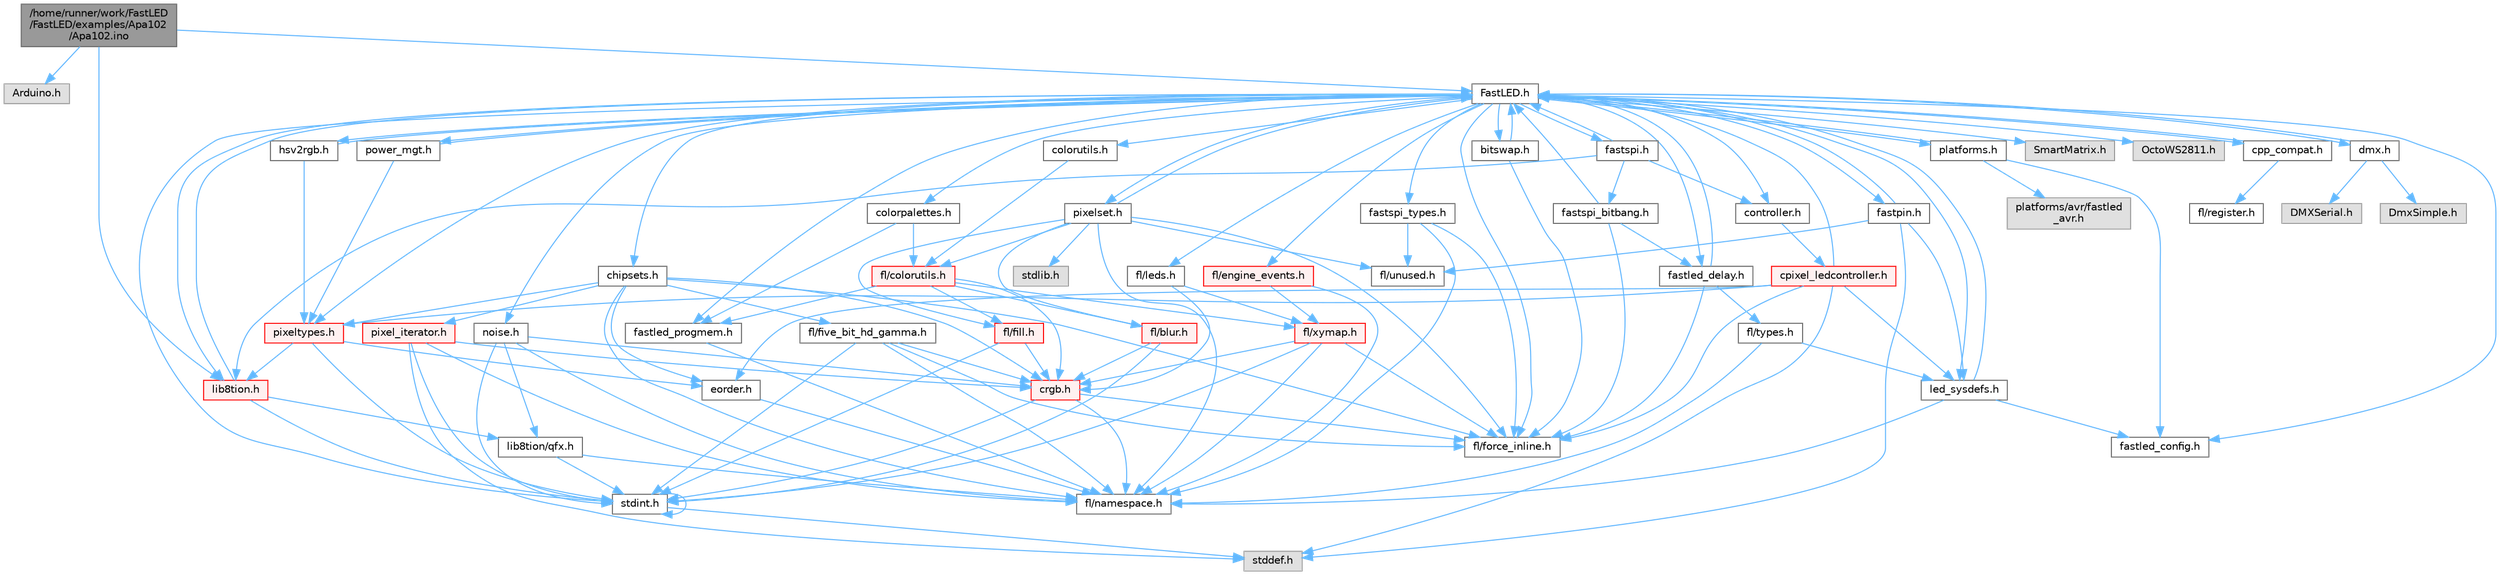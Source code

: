 digraph "/home/runner/work/FastLED/FastLED/examples/Apa102/Apa102.ino"
{
 // INTERACTIVE_SVG=YES
 // LATEX_PDF_SIZE
  bgcolor="transparent";
  edge [fontname=Helvetica,fontsize=10,labelfontname=Helvetica,labelfontsize=10];
  node [fontname=Helvetica,fontsize=10,shape=box,height=0.2,width=0.4];
  Node1 [id="Node000001",label="/home/runner/work/FastLED\l/FastLED/examples/Apa102\l/Apa102.ino",height=0.2,width=0.4,color="gray40", fillcolor="grey60", style="filled", fontcolor="black",tooltip=" "];
  Node1 -> Node2 [id="edge1_Node000001_Node000002",color="steelblue1",style="solid",tooltip=" "];
  Node2 [id="Node000002",label="Arduino.h",height=0.2,width=0.4,color="grey60", fillcolor="#E0E0E0", style="filled",tooltip=" "];
  Node1 -> Node3 [id="edge2_Node000001_Node000003",color="steelblue1",style="solid",tooltip=" "];
  Node3 [id="Node000003",label="FastLED.h",height=0.2,width=0.4,color="grey40", fillcolor="white", style="filled",URL="$db/d97/_fast_l_e_d_8h.html",tooltip="central include file for FastLED, defines the CFastLED class/object"];
  Node3 -> Node4 [id="edge3_Node000003_Node000004",color="steelblue1",style="solid",tooltip=" "];
  Node4 [id="Node000004",label="stdint.h",height=0.2,width=0.4,color="grey40", fillcolor="white", style="filled",URL="$df/dd8/stdint_8h.html",tooltip=" "];
  Node4 -> Node5 [id="edge4_Node000004_Node000005",color="steelblue1",style="solid",tooltip=" "];
  Node5 [id="Node000005",label="stddef.h",height=0.2,width=0.4,color="grey60", fillcolor="#E0E0E0", style="filled",tooltip=" "];
  Node4 -> Node4 [id="edge5_Node000004_Node000004",color="steelblue1",style="solid",tooltip=" "];
  Node3 -> Node6 [id="edge6_Node000003_Node000006",color="steelblue1",style="solid",tooltip=" "];
  Node6 [id="Node000006",label="SmartMatrix.h",height=0.2,width=0.4,color="grey60", fillcolor="#E0E0E0", style="filled",tooltip=" "];
  Node3 -> Node7 [id="edge7_Node000003_Node000007",color="steelblue1",style="solid",tooltip=" "];
  Node7 [id="Node000007",label="OctoWS2811.h",height=0.2,width=0.4,color="grey60", fillcolor="#E0E0E0", style="filled",tooltip=" "];
  Node3 -> Node8 [id="edge8_Node000003_Node000008",color="steelblue1",style="solid",tooltip=" "];
  Node8 [id="Node000008",label="fl/force_inline.h",height=0.2,width=0.4,color="grey40", fillcolor="white", style="filled",URL="$d4/d64/force__inline_8h.html",tooltip=" "];
  Node3 -> Node9 [id="edge9_Node000003_Node000009",color="steelblue1",style="solid",tooltip=" "];
  Node9 [id="Node000009",label="cpp_compat.h",height=0.2,width=0.4,color="grey40", fillcolor="white", style="filled",URL="$d9/d13/cpp__compat_8h.html",tooltip="Compatibility functions based on C++ version."];
  Node9 -> Node3 [id="edge10_Node000009_Node000003",color="steelblue1",style="solid",tooltip=" "];
  Node9 -> Node10 [id="edge11_Node000009_Node000010",color="steelblue1",style="solid",tooltip=" "];
  Node10 [id="Node000010",label="fl/register.h",height=0.2,width=0.4,color="grey40", fillcolor="white", style="filled",URL="$df/d80/register_8h.html",tooltip=" "];
  Node3 -> Node11 [id="edge12_Node000003_Node000011",color="steelblue1",style="solid",tooltip=" "];
  Node11 [id="Node000011",label="fastled_config.h",height=0.2,width=0.4,color="grey40", fillcolor="white", style="filled",URL="$d5/d11/fastled__config_8h.html",tooltip="Contains definitions that can be used to configure FastLED at compile time."];
  Node3 -> Node12 [id="edge13_Node000003_Node000012",color="steelblue1",style="solid",tooltip=" "];
  Node12 [id="Node000012",label="led_sysdefs.h",height=0.2,width=0.4,color="grey40", fillcolor="white", style="filled",URL="$d9/d3e/led__sysdefs_8h.html",tooltip="Determines which platform system definitions to include."];
  Node12 -> Node3 [id="edge14_Node000012_Node000003",color="steelblue1",style="solid",tooltip=" "];
  Node12 -> Node11 [id="edge15_Node000012_Node000011",color="steelblue1",style="solid",tooltip=" "];
  Node12 -> Node13 [id="edge16_Node000012_Node000013",color="steelblue1",style="solid",tooltip=" "];
  Node13 [id="Node000013",label="fl/namespace.h",height=0.2,width=0.4,color="grey40", fillcolor="white", style="filled",URL="$df/d2a/namespace_8h.html",tooltip="Implements the FastLED namespace macros."];
  Node3 -> Node14 [id="edge17_Node000003_Node000014",color="steelblue1",style="solid",tooltip=" "];
  Node14 [id="Node000014",label="fastled_delay.h",height=0.2,width=0.4,color="grey40", fillcolor="white", style="filled",URL="$d0/da8/fastled__delay_8h.html",tooltip="Utility functions and classes for managing delay cycles."];
  Node14 -> Node3 [id="edge18_Node000014_Node000003",color="steelblue1",style="solid",tooltip=" "];
  Node14 -> Node15 [id="edge19_Node000014_Node000015",color="steelblue1",style="solid",tooltip=" "];
  Node15 [id="Node000015",label="fl/types.h",height=0.2,width=0.4,color="grey40", fillcolor="white", style="filled",URL="$d7/da1/fl_2types_8h.html",tooltip=" "];
  Node15 -> Node13 [id="edge20_Node000015_Node000013",color="steelblue1",style="solid",tooltip=" "];
  Node15 -> Node12 [id="edge21_Node000015_Node000012",color="steelblue1",style="solid",tooltip=" "];
  Node14 -> Node8 [id="edge22_Node000014_Node000008",color="steelblue1",style="solid",tooltip=" "];
  Node3 -> Node16 [id="edge23_Node000003_Node000016",color="steelblue1",style="solid",tooltip=" "];
  Node16 [id="Node000016",label="bitswap.h",height=0.2,width=0.4,color="grey40", fillcolor="white", style="filled",URL="$de/ded/bitswap_8h.html",tooltip="Functions for doing a rotation of bits/bytes used by parallel output."];
  Node16 -> Node3 [id="edge24_Node000016_Node000003",color="steelblue1",style="solid",tooltip=" "];
  Node16 -> Node8 [id="edge25_Node000016_Node000008",color="steelblue1",style="solid",tooltip=" "];
  Node3 -> Node17 [id="edge26_Node000003_Node000017",color="steelblue1",style="solid",tooltip=" "];
  Node17 [id="Node000017",label="controller.h",height=0.2,width=0.4,color="grey40", fillcolor="white", style="filled",URL="$d2/dd9/controller_8h.html",tooltip="deprecated: base definitions used by led controllers for writing out led data"];
  Node17 -> Node18 [id="edge27_Node000017_Node000018",color="steelblue1",style="solid",tooltip=" "];
  Node18 [id="Node000018",label="cpixel_ledcontroller.h",height=0.2,width=0.4,color="red", fillcolor="#FFF0F0", style="filled",URL="$d9/d57/cpixel__ledcontroller_8h.html",tooltip="defines the templated version of the CLEDController class"];
  Node18 -> Node5 [id="edge28_Node000018_Node000005",color="steelblue1",style="solid",tooltip=" "];
  Node18 -> Node3 [id="edge29_Node000018_Node000003",color="steelblue1",style="solid",tooltip=" "];
  Node18 -> Node12 [id="edge30_Node000018_Node000012",color="steelblue1",style="solid",tooltip=" "];
  Node18 -> Node19 [id="edge31_Node000018_Node000019",color="steelblue1",style="solid",tooltip=" "];
  Node19 [id="Node000019",label="pixeltypes.h",height=0.2,width=0.4,color="red", fillcolor="#FFF0F0", style="filled",URL="$d2/dba/pixeltypes_8h.html",tooltip="Includes defintions for RGB and HSV pixels."];
  Node19 -> Node4 [id="edge32_Node000019_Node000004",color="steelblue1",style="solid",tooltip=" "];
  Node19 -> Node20 [id="edge33_Node000019_Node000020",color="steelblue1",style="solid",tooltip=" "];
  Node20 [id="Node000020",label="lib8tion.h",height=0.2,width=0.4,color="red", fillcolor="#FFF0F0", style="filled",URL="$df/da5/lib8tion_8h.html",tooltip="Fast, efficient 8-bit math functions specifically designed for high-performance LED programming."];
  Node20 -> Node3 [id="edge34_Node000020_Node000003",color="steelblue1",style="solid",tooltip=" "];
  Node20 -> Node4 [id="edge35_Node000020_Node000004",color="steelblue1",style="solid",tooltip=" "];
  Node20 -> Node23 [id="edge36_Node000020_Node000023",color="steelblue1",style="solid",tooltip=" "];
  Node23 [id="Node000023",label="lib8tion/qfx.h",height=0.2,width=0.4,color="grey40", fillcolor="white", style="filled",URL="$d2/d19/qfx_8h.html",tooltip=" "];
  Node23 -> Node4 [id="edge37_Node000023_Node000004",color="steelblue1",style="solid",tooltip=" "];
  Node23 -> Node13 [id="edge38_Node000023_Node000013",color="steelblue1",style="solid",tooltip=" "];
  Node19 -> Node48 [id="edge39_Node000019_Node000048",color="steelblue1",style="solid",tooltip=" "];
  Node48 [id="Node000048",label="eorder.h",height=0.2,width=0.4,color="grey40", fillcolor="white", style="filled",URL="$db/d07/eorder_8h.html",tooltip="Defines color channel ordering enumerations."];
  Node48 -> Node13 [id="edge40_Node000048_Node000013",color="steelblue1",style="solid",tooltip=" "];
  Node18 -> Node48 [id="edge41_Node000018_Node000048",color="steelblue1",style="solid",tooltip=" "];
  Node18 -> Node8 [id="edge42_Node000018_Node000008",color="steelblue1",style="solid",tooltip=" "];
  Node3 -> Node69 [id="edge43_Node000003_Node000069",color="steelblue1",style="solid",tooltip=" "];
  Node69 [id="Node000069",label="fastpin.h",height=0.2,width=0.4,color="grey40", fillcolor="white", style="filled",URL="$db/d65/fastpin_8h.html",tooltip="Class base definitions for defining fast pin access."];
  Node69 -> Node3 [id="edge44_Node000069_Node000003",color="steelblue1",style="solid",tooltip=" "];
  Node69 -> Node12 [id="edge45_Node000069_Node000012",color="steelblue1",style="solid",tooltip=" "];
  Node69 -> Node5 [id="edge46_Node000069_Node000005",color="steelblue1",style="solid",tooltip=" "];
  Node69 -> Node56 [id="edge47_Node000069_Node000056",color="steelblue1",style="solid",tooltip=" "];
  Node56 [id="Node000056",label="fl/unused.h",height=0.2,width=0.4,color="grey40", fillcolor="white", style="filled",URL="$d8/d4b/unused_8h.html",tooltip=" "];
  Node3 -> Node70 [id="edge48_Node000003_Node000070",color="steelblue1",style="solid",tooltip=" "];
  Node70 [id="Node000070",label="fastspi_types.h",height=0.2,width=0.4,color="grey40", fillcolor="white", style="filled",URL="$d2/ddb/fastspi__types_8h.html",tooltip="Data types and constants used by SPI interfaces."];
  Node70 -> Node8 [id="edge49_Node000070_Node000008",color="steelblue1",style="solid",tooltip=" "];
  Node70 -> Node13 [id="edge50_Node000070_Node000013",color="steelblue1",style="solid",tooltip=" "];
  Node70 -> Node56 [id="edge51_Node000070_Node000056",color="steelblue1",style="solid",tooltip=" "];
  Node3 -> Node71 [id="edge52_Node000003_Node000071",color="steelblue1",style="solid",tooltip=" "];
  Node71 [id="Node000071",label="dmx.h",height=0.2,width=0.4,color="grey40", fillcolor="white", style="filled",URL="$d3/de1/dmx_8h.html",tooltip="Defines the DMX512-based LED controllers."];
  Node71 -> Node3 [id="edge53_Node000071_Node000003",color="steelblue1",style="solid",tooltip=" "];
  Node71 -> Node72 [id="edge54_Node000071_Node000072",color="steelblue1",style="solid",tooltip=" "];
  Node72 [id="Node000072",label="DmxSimple.h",height=0.2,width=0.4,color="grey60", fillcolor="#E0E0E0", style="filled",tooltip=" "];
  Node71 -> Node73 [id="edge55_Node000071_Node000073",color="steelblue1",style="solid",tooltip=" "];
  Node73 [id="Node000073",label="DMXSerial.h",height=0.2,width=0.4,color="grey60", fillcolor="#E0E0E0", style="filled",tooltip=" "];
  Node3 -> Node74 [id="edge56_Node000003_Node000074",color="steelblue1",style="solid",tooltip=" "];
  Node74 [id="Node000074",label="platforms.h",height=0.2,width=0.4,color="grey40", fillcolor="white", style="filled",URL="$da/dc9/platforms_8h.html",tooltip="Determines which platforms headers to include."];
  Node74 -> Node3 [id="edge57_Node000074_Node000003",color="steelblue1",style="solid",tooltip=" "];
  Node74 -> Node11 [id="edge58_Node000074_Node000011",color="steelblue1",style="solid",tooltip=" "];
  Node74 -> Node75 [id="edge59_Node000074_Node000075",color="steelblue1",style="solid",tooltip=" "];
  Node75 [id="Node000075",label="platforms/avr/fastled\l_avr.h",height=0.2,width=0.4,color="grey60", fillcolor="#E0E0E0", style="filled",tooltip=" "];
  Node3 -> Node76 [id="edge60_Node000003_Node000076",color="steelblue1",style="solid",tooltip=" "];
  Node76 [id="Node000076",label="fastled_progmem.h",height=0.2,width=0.4,color="grey40", fillcolor="white", style="filled",URL="$df/dab/fastled__progmem_8h.html",tooltip="Wrapper definitions to allow seamless use of PROGMEM in environments that have it."];
  Node76 -> Node13 [id="edge61_Node000076_Node000013",color="steelblue1",style="solid",tooltip=" "];
  Node3 -> Node20 [id="edge62_Node000003_Node000020",color="steelblue1",style="solid",tooltip=" "];
  Node3 -> Node19 [id="edge63_Node000003_Node000019",color="steelblue1",style="solid",tooltip=" "];
  Node3 -> Node77 [id="edge64_Node000003_Node000077",color="steelblue1",style="solid",tooltip=" "];
  Node77 [id="Node000077",label="hsv2rgb.h",height=0.2,width=0.4,color="grey40", fillcolor="white", style="filled",URL="$de/d9a/hsv2rgb_8h.html",tooltip="Functions to convert from the HSV colorspace to the RGB colorspace."];
  Node77 -> Node3 [id="edge65_Node000077_Node000003",color="steelblue1",style="solid",tooltip=" "];
  Node77 -> Node19 [id="edge66_Node000077_Node000019",color="steelblue1",style="solid",tooltip=" "];
  Node3 -> Node78 [id="edge67_Node000003_Node000078",color="steelblue1",style="solid",tooltip=" "];
  Node78 [id="Node000078",label="colorutils.h",height=0.2,width=0.4,color="grey40", fillcolor="white", style="filled",URL="$d1/dfb/colorutils_8h.html",tooltip=" "];
  Node78 -> Node79 [id="edge68_Node000078_Node000079",color="steelblue1",style="solid",tooltip=" "];
  Node79 [id="Node000079",label="fl/colorutils.h",height=0.2,width=0.4,color="red", fillcolor="#FFF0F0", style="filled",URL="$d7/df9/fl_2colorutils_8h.html",tooltip="Utility functions for color fill, palettes, blending, and more."];
  Node79 -> Node42 [id="edge69_Node000079_Node000042",color="steelblue1",style="solid",tooltip=" "];
  Node42 [id="Node000042",label="crgb.h",height=0.2,width=0.4,color="red", fillcolor="#FFF0F0", style="filled",URL="$db/dd1/crgb_8h.html",tooltip="Defines the red, green, and blue (RGB) pixel struct."];
  Node42 -> Node4 [id="edge70_Node000042_Node000004",color="steelblue1",style="solid",tooltip=" "];
  Node42 -> Node13 [id="edge71_Node000042_Node000013",color="steelblue1",style="solid",tooltip=" "];
  Node42 -> Node8 [id="edge72_Node000042_Node000008",color="steelblue1",style="solid",tooltip=" "];
  Node79 -> Node76 [id="edge73_Node000079_Node000076",color="steelblue1",style="solid",tooltip=" "];
  Node79 -> Node80 [id="edge74_Node000079_Node000080",color="steelblue1",style="solid",tooltip=" "];
  Node80 [id="Node000080",label="fl/blur.h",height=0.2,width=0.4,color="red", fillcolor="#FFF0F0", style="filled",URL="$d4/df5/blur_8h.html",tooltip=" "];
  Node80 -> Node4 [id="edge75_Node000080_Node000004",color="steelblue1",style="solid",tooltip=" "];
  Node80 -> Node42 [id="edge76_Node000080_Node000042",color="steelblue1",style="solid",tooltip=" "];
  Node79 -> Node83 [id="edge77_Node000079_Node000083",color="steelblue1",style="solid",tooltip=" "];
  Node83 [id="Node000083",label="fl/fill.h",height=0.2,width=0.4,color="red", fillcolor="#FFF0F0", style="filled",URL="$d2/d78/fill_8h.html",tooltip=" "];
  Node83 -> Node42 [id="edge78_Node000083_Node000042",color="steelblue1",style="solid",tooltip=" "];
  Node83 -> Node4 [id="edge79_Node000083_Node000004",color="steelblue1",style="solid",tooltip=" "];
  Node79 -> Node66 [id="edge80_Node000079_Node000066",color="steelblue1",style="solid",tooltip=" "];
  Node66 [id="Node000066",label="fl/xymap.h",height=0.2,width=0.4,color="red", fillcolor="#FFF0F0", style="filled",URL="$da/d61/xymap_8h.html",tooltip=" "];
  Node66 -> Node4 [id="edge81_Node000066_Node000004",color="steelblue1",style="solid",tooltip=" "];
  Node66 -> Node42 [id="edge82_Node000066_Node000042",color="steelblue1",style="solid",tooltip=" "];
  Node66 -> Node8 [id="edge83_Node000066_Node000008",color="steelblue1",style="solid",tooltip=" "];
  Node66 -> Node13 [id="edge84_Node000066_Node000013",color="steelblue1",style="solid",tooltip=" "];
  Node3 -> Node84 [id="edge85_Node000003_Node000084",color="steelblue1",style="solid",tooltip=" "];
  Node84 [id="Node000084",label="pixelset.h",height=0.2,width=0.4,color="grey40", fillcolor="white", style="filled",URL="$d4/d46/pixelset_8h.html",tooltip="Declares classes for managing logical groups of LEDs."];
  Node84 -> Node8 [id="edge86_Node000084_Node000008",color="steelblue1",style="solid",tooltip=" "];
  Node84 -> Node13 [id="edge87_Node000084_Node000013",color="steelblue1",style="solid",tooltip=" "];
  Node84 -> Node56 [id="edge88_Node000084_Node000056",color="steelblue1",style="solid",tooltip=" "];
  Node84 -> Node79 [id="edge89_Node000084_Node000079",color="steelblue1",style="solid",tooltip=" "];
  Node84 -> Node83 [id="edge90_Node000084_Node000083",color="steelblue1",style="solid",tooltip=" "];
  Node84 -> Node80 [id="edge91_Node000084_Node000080",color="steelblue1",style="solid",tooltip=" "];
  Node84 -> Node3 [id="edge92_Node000084_Node000003",color="steelblue1",style="solid",tooltip=" "];
  Node84 -> Node85 [id="edge93_Node000084_Node000085",color="steelblue1",style="solid",tooltip=" "];
  Node85 [id="Node000085",label="stdlib.h",height=0.2,width=0.4,color="grey60", fillcolor="#E0E0E0", style="filled",tooltip=" "];
  Node3 -> Node86 [id="edge94_Node000003_Node000086",color="steelblue1",style="solid",tooltip=" "];
  Node86 [id="Node000086",label="colorpalettes.h",height=0.2,width=0.4,color="grey40", fillcolor="white", style="filled",URL="$dc/dcc/colorpalettes_8h.html",tooltip="Declarations for the predefined color palettes supplied by FastLED."];
  Node86 -> Node79 [id="edge95_Node000086_Node000079",color="steelblue1",style="solid",tooltip=" "];
  Node86 -> Node76 [id="edge96_Node000086_Node000076",color="steelblue1",style="solid",tooltip=" "];
  Node3 -> Node87 [id="edge97_Node000003_Node000087",color="steelblue1",style="solid",tooltip=" "];
  Node87 [id="Node000087",label="noise.h",height=0.2,width=0.4,color="grey40", fillcolor="white", style="filled",URL="$d1/d31/noise_8h.html",tooltip="Functions to generate and fill arrays with noise."];
  Node87 -> Node4 [id="edge98_Node000087_Node000004",color="steelblue1",style="solid",tooltip=" "];
  Node87 -> Node42 [id="edge99_Node000087_Node000042",color="steelblue1",style="solid",tooltip=" "];
  Node87 -> Node13 [id="edge100_Node000087_Node000013",color="steelblue1",style="solid",tooltip=" "];
  Node87 -> Node23 [id="edge101_Node000087_Node000023",color="steelblue1",style="solid",tooltip=" "];
  Node3 -> Node88 [id="edge102_Node000003_Node000088",color="steelblue1",style="solid",tooltip=" "];
  Node88 [id="Node000088",label="power_mgt.h",height=0.2,width=0.4,color="grey40", fillcolor="white", style="filled",URL="$dc/d5b/power__mgt_8h.html",tooltip="Functions to limit the power used by FastLED."];
  Node88 -> Node3 [id="edge103_Node000088_Node000003",color="steelblue1",style="solid",tooltip=" "];
  Node88 -> Node19 [id="edge104_Node000088_Node000019",color="steelblue1",style="solid",tooltip=" "];
  Node3 -> Node89 [id="edge105_Node000003_Node000089",color="steelblue1",style="solid",tooltip=" "];
  Node89 [id="Node000089",label="fastspi.h",height=0.2,width=0.4,color="grey40", fillcolor="white", style="filled",URL="$d6/ddc/fastspi_8h.html",tooltip="Serial peripheral interface (SPI) definitions per platform."];
  Node89 -> Node3 [id="edge106_Node000089_Node000003",color="steelblue1",style="solid",tooltip=" "];
  Node89 -> Node17 [id="edge107_Node000089_Node000017",color="steelblue1",style="solid",tooltip=" "];
  Node89 -> Node20 [id="edge108_Node000089_Node000020",color="steelblue1",style="solid",tooltip=" "];
  Node89 -> Node90 [id="edge109_Node000089_Node000090",color="steelblue1",style="solid",tooltip=" "];
  Node90 [id="Node000090",label="fastspi_bitbang.h",height=0.2,width=0.4,color="grey40", fillcolor="white", style="filled",URL="$d9/d8d/fastspi__bitbang_8h.html",tooltip="Software SPI (aka bit-banging) support."];
  Node90 -> Node3 [id="edge110_Node000090_Node000003",color="steelblue1",style="solid",tooltip=" "];
  Node90 -> Node14 [id="edge111_Node000090_Node000014",color="steelblue1",style="solid",tooltip=" "];
  Node90 -> Node8 [id="edge112_Node000090_Node000008",color="steelblue1",style="solid",tooltip=" "];
  Node3 -> Node91 [id="edge113_Node000003_Node000091",color="steelblue1",style="solid",tooltip=" "];
  Node91 [id="Node000091",label="chipsets.h",height=0.2,width=0.4,color="grey40", fillcolor="white", style="filled",URL="$db/d66/chipsets_8h.html",tooltip="Contains the bulk of the definitions for the various LED chipsets supported."];
  Node91 -> Node19 [id="edge114_Node000091_Node000019",color="steelblue1",style="solid",tooltip=" "];
  Node91 -> Node52 [id="edge115_Node000091_Node000052",color="steelblue1",style="solid",tooltip=" "];
  Node52 [id="Node000052",label="fl/five_bit_hd_gamma.h",height=0.2,width=0.4,color="grey40", fillcolor="white", style="filled",URL="$dc/d44/five__bit__hd__gamma_8h.html",tooltip="Declares functions for five-bit gamma correction."];
  Node52 -> Node4 [id="edge116_Node000052_Node000004",color="steelblue1",style="solid",tooltip=" "];
  Node52 -> Node42 [id="edge117_Node000052_Node000042",color="steelblue1",style="solid",tooltip=" "];
  Node52 -> Node8 [id="edge118_Node000052_Node000008",color="steelblue1",style="solid",tooltip=" "];
  Node52 -> Node13 [id="edge119_Node000052_Node000013",color="steelblue1",style="solid",tooltip=" "];
  Node91 -> Node8 [id="edge120_Node000091_Node000008",color="steelblue1",style="solid",tooltip=" "];
  Node91 -> Node54 [id="edge121_Node000091_Node000054",color="steelblue1",style="solid",tooltip=" "];
  Node54 [id="Node000054",label="pixel_iterator.h",height=0.2,width=0.4,color="red", fillcolor="#FFF0F0", style="filled",URL="$d8/d6c/pixel__iterator_8h.html",tooltip="Non-templated low level pixel data writing class."];
  Node54 -> Node5 [id="edge122_Node000054_Node000005",color="steelblue1",style="solid",tooltip=" "];
  Node54 -> Node4 [id="edge123_Node000054_Node000004",color="steelblue1",style="solid",tooltip=" "];
  Node54 -> Node13 [id="edge124_Node000054_Node000013",color="steelblue1",style="solid",tooltip=" "];
  Node54 -> Node42 [id="edge125_Node000054_Node000042",color="steelblue1",style="solid",tooltip=" "];
  Node91 -> Node42 [id="edge126_Node000091_Node000042",color="steelblue1",style="solid",tooltip=" "];
  Node91 -> Node48 [id="edge127_Node000091_Node000048",color="steelblue1",style="solid",tooltip=" "];
  Node91 -> Node13 [id="edge128_Node000091_Node000013",color="steelblue1",style="solid",tooltip=" "];
  Node3 -> Node57 [id="edge129_Node000003_Node000057",color="steelblue1",style="solid",tooltip=" "];
  Node57 [id="Node000057",label="fl/engine_events.h",height=0.2,width=0.4,color="red", fillcolor="#FFF0F0", style="filled",URL="$db/dc0/engine__events_8h.html",tooltip=" "];
  Node57 -> Node13 [id="edge130_Node000057_Node000013",color="steelblue1",style="solid",tooltip=" "];
  Node57 -> Node66 [id="edge131_Node000057_Node000066",color="steelblue1",style="solid",tooltip=" "];
  Node3 -> Node92 [id="edge132_Node000003_Node000092",color="steelblue1",style="solid",tooltip=" "];
  Node92 [id="Node000092",label="fl/leds.h",height=0.2,width=0.4,color="grey40", fillcolor="white", style="filled",URL="$da/d78/leds_8h.html",tooltip=" "];
  Node92 -> Node42 [id="edge133_Node000092_Node000042",color="steelblue1",style="solid",tooltip=" "];
  Node92 -> Node66 [id="edge134_Node000092_Node000066",color="steelblue1",style="solid",tooltip=" "];
  Node1 -> Node20 [id="edge135_Node000001_Node000020",color="steelblue1",style="solid",tooltip=" "];
}
